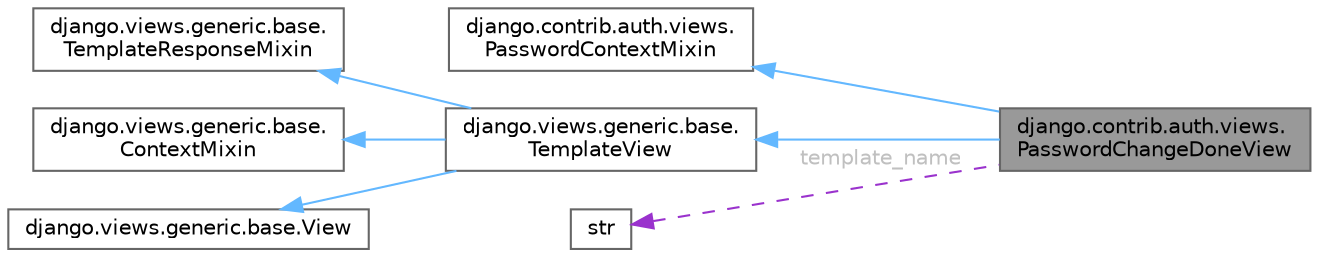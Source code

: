 digraph "django.contrib.auth.views.PasswordChangeDoneView"
{
 // LATEX_PDF_SIZE
  bgcolor="transparent";
  edge [fontname=Helvetica,fontsize=10,labelfontname=Helvetica,labelfontsize=10];
  node [fontname=Helvetica,fontsize=10,shape=box,height=0.2,width=0.4];
  rankdir="LR";
  Node1 [id="Node000001",label="django.contrib.auth.views.\lPasswordChangeDoneView",height=0.2,width=0.4,color="gray40", fillcolor="grey60", style="filled", fontcolor="black",tooltip=" "];
  Node2 -> Node1 [id="edge7_Node000001_Node000002",dir="back",color="steelblue1",style="solid",tooltip=" "];
  Node2 [id="Node000002",label="django.contrib.auth.views.\lPasswordContextMixin",height=0.2,width=0.4,color="gray40", fillcolor="white", style="filled",URL="$classdjango_1_1contrib_1_1auth_1_1views_1_1PasswordContextMixin.html",tooltip=" "];
  Node3 -> Node1 [id="edge8_Node000001_Node000003",dir="back",color="steelblue1",style="solid",tooltip=" "];
  Node3 [id="Node000003",label="django.views.generic.base.\lTemplateView",height=0.2,width=0.4,color="gray40", fillcolor="white", style="filled",URL="$classdjango_1_1views_1_1generic_1_1base_1_1TemplateView.html",tooltip=" "];
  Node4 -> Node3 [id="edge9_Node000003_Node000004",dir="back",color="steelblue1",style="solid",tooltip=" "];
  Node4 [id="Node000004",label="django.views.generic.base.\lTemplateResponseMixin",height=0.2,width=0.4,color="gray40", fillcolor="white", style="filled",URL="$classdjango_1_1views_1_1generic_1_1base_1_1TemplateResponseMixin.html",tooltip=" "];
  Node5 -> Node3 [id="edge10_Node000003_Node000005",dir="back",color="steelblue1",style="solid",tooltip=" "];
  Node5 [id="Node000005",label="django.views.generic.base.\lContextMixin",height=0.2,width=0.4,color="gray40", fillcolor="white", style="filled",URL="$classdjango_1_1views_1_1generic_1_1base_1_1ContextMixin.html",tooltip=" "];
  Node6 -> Node3 [id="edge11_Node000003_Node000006",dir="back",color="steelblue1",style="solid",tooltip=" "];
  Node6 [id="Node000006",label="django.views.generic.base.View",height=0.2,width=0.4,color="gray40", fillcolor="white", style="filled",URL="$classdjango_1_1views_1_1generic_1_1base_1_1View.html",tooltip=" "];
  Node7 -> Node1 [id="edge12_Node000001_Node000007",dir="back",color="darkorchid3",style="dashed",tooltip=" ",label=" template_name",fontcolor="grey" ];
  Node7 [id="Node000007",label="str",height=0.2,width=0.4,color="gray40", fillcolor="white", style="filled",tooltip=" "];
}
